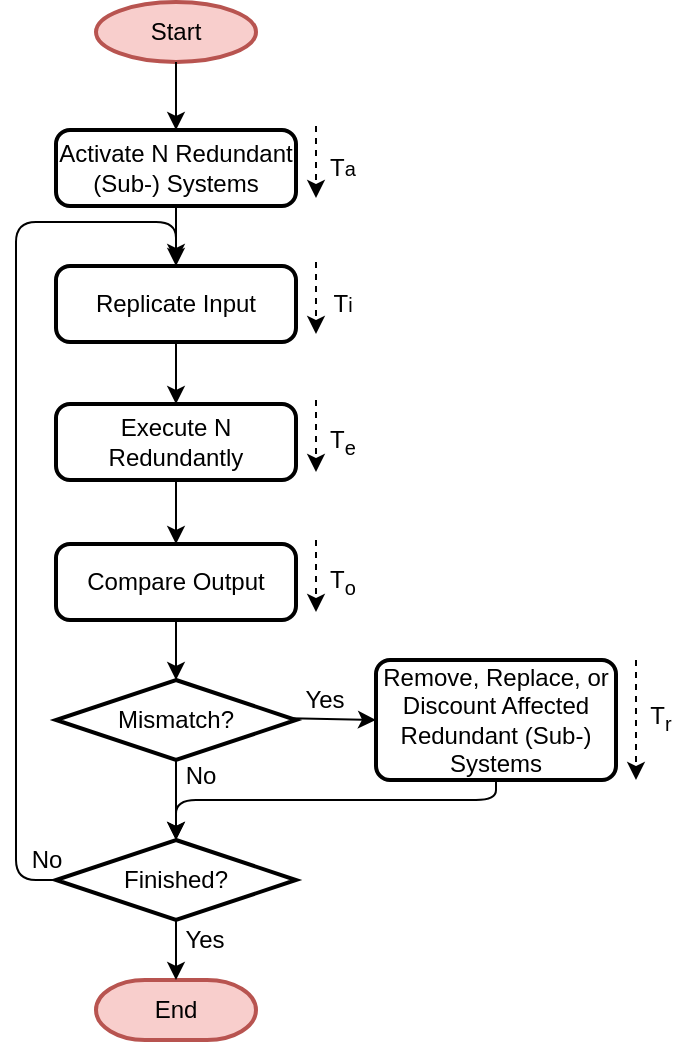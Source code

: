 <mxfile version="13.0.9" type="device"><diagram id="C5RBs43oDa-KdzZeNtuy" name="Page-1"><mxGraphModel dx="786" dy="442" grid="1" gridSize="10" guides="1" tooltips="1" connect="1" arrows="1" fold="1" page="1" pageScale="1" pageWidth="827" pageHeight="1169" math="0" shadow="0"><root><mxCell id="WIyWlLk6GJQsqaUBKTNV-0"/><mxCell id="WIyWlLk6GJQsqaUBKTNV-1" parent="WIyWlLk6GJQsqaUBKTNV-0"/><mxCell id="gS6o8VqeqXPsHkakJWrJ-0" value="Start" style="strokeWidth=2;html=1;shape=mxgraph.flowchart.start_1;whiteSpace=wrap;fillColor=#f8cecc;strokeColor=#b85450;" parent="WIyWlLk6GJQsqaUBKTNV-1" vertex="1"><mxGeometry x="300" y="50" width="80" height="30" as="geometry"/></mxCell><mxCell id="gS6o8VqeqXPsHkakJWrJ-3" value="Compare Output" style="rounded=1;whiteSpace=wrap;html=1;absoluteArcSize=1;arcSize=14;strokeWidth=2;" parent="WIyWlLk6GJQsqaUBKTNV-1" vertex="1"><mxGeometry x="280" y="321" width="120" height="38" as="geometry"/></mxCell><mxCell id="gS6o8VqeqXPsHkakJWrJ-11" value="End" style="strokeWidth=2;html=1;shape=mxgraph.flowchart.terminator;whiteSpace=wrap;fillColor=#f8cecc;strokeColor=#b85450;" parent="WIyWlLk6GJQsqaUBKTNV-1" vertex="1"><mxGeometry x="300" y="539" width="80" height="30" as="geometry"/></mxCell><mxCell id="gS6o8VqeqXPsHkakJWrJ-13" value="Remove, Replace, or Discount Affected Redundant (Sub-) Systems" style="rounded=1;whiteSpace=wrap;html=1;absoluteArcSize=1;arcSize=14;strokeWidth=2;" parent="WIyWlLk6GJQsqaUBKTNV-1" vertex="1"><mxGeometry x="440" y="379" width="120" height="60" as="geometry"/></mxCell><mxCell id="gS6o8VqeqXPsHkakJWrJ-15" value="" style="endArrow=classic;html=1;exitX=0.5;exitY=1;exitDx=0;exitDy=0;exitPerimeter=0;entryX=0.5;entryY=0;entryDx=0;entryDy=0;" parent="WIyWlLk6GJQsqaUBKTNV-1" source="gS6o8VqeqXPsHkakJWrJ-0" target="4HHzeoG72XD0Ws-RnGG3-0" edge="1"><mxGeometry width="50" height="50" relative="1" as="geometry"><mxPoint x="350" y="80" as="sourcePoint"/><mxPoint x="370" y="102" as="targetPoint"/></mxGeometry></mxCell><mxCell id="gS6o8VqeqXPsHkakJWrJ-19" value="" style="endArrow=classic;html=1;exitX=0.5;exitY=1;exitDx=0;exitDy=0;entryX=0.5;entryY=0;entryDx=0;entryDy=0;entryPerimeter=0;" parent="WIyWlLk6GJQsqaUBKTNV-1" source="gS6o8VqeqXPsHkakJWrJ-3" target="ICovKSawRmAeMIJ5vwR8-3" edge="1"><mxGeometry width="50" height="50" relative="1" as="geometry"><mxPoint x="320" y="419" as="sourcePoint"/><mxPoint x="380" y="429" as="targetPoint"/></mxGeometry></mxCell><mxCell id="gS6o8VqeqXPsHkakJWrJ-21" value="" style="endArrow=classic;html=1;exitX=0.5;exitY=1;exitDx=0;exitDy=0;exitPerimeter=0;entryX=0.5;entryY=0;entryDx=0;entryDy=0;entryPerimeter=0;" parent="WIyWlLk6GJQsqaUBKTNV-1" source="ICovKSawRmAeMIJ5vwR8-11" target="gS6o8VqeqXPsHkakJWrJ-11" edge="1"><mxGeometry width="50" height="50" relative="1" as="geometry"><mxPoint x="350" y="529" as="sourcePoint"/><mxPoint x="580" y="329" as="targetPoint"/></mxGeometry></mxCell><mxCell id="gS6o8VqeqXPsHkakJWrJ-22" value="" style="endArrow=classic;html=1;exitX=0.925;exitY=0.475;exitDx=0;exitDy=0;exitPerimeter=0;entryX=0;entryY=0.5;entryDx=0;entryDy=0;" parent="WIyWlLk6GJQsqaUBKTNV-1" source="ICovKSawRmAeMIJ5vwR8-3" target="gS6o8VqeqXPsHkakJWrJ-13" edge="1"><mxGeometry width="50" height="50" relative="1" as="geometry"><mxPoint x="390" y="464.5" as="sourcePoint"/><mxPoint x="580" y="414.5" as="targetPoint"/></mxGeometry></mxCell><mxCell id="ICovKSawRmAeMIJ5vwR8-3" value="Mismatch?" style="strokeWidth=2;html=1;shape=mxgraph.flowchart.decision;whiteSpace=wrap;" parent="WIyWlLk6GJQsqaUBKTNV-1" vertex="1"><mxGeometry x="280" y="389" width="120" height="40" as="geometry"/></mxCell><mxCell id="ICovKSawRmAeMIJ5vwR8-11" value="Finished?" style="strokeWidth=2;html=1;shape=mxgraph.flowchart.decision;whiteSpace=wrap;" parent="WIyWlLk6GJQsqaUBKTNV-1" vertex="1"><mxGeometry x="280" y="469" width="120" height="40" as="geometry"/></mxCell><mxCell id="ICovKSawRmAeMIJ5vwR8-12" value="" style="endArrow=classic;html=1;exitX=0.5;exitY=1;exitDx=0;exitDy=0;exitPerimeter=0;entryX=0.5;entryY=0;entryDx=0;entryDy=0;entryPerimeter=0;" parent="WIyWlLk6GJQsqaUBKTNV-1" source="ICovKSawRmAeMIJ5vwR8-3" target="ICovKSawRmAeMIJ5vwR8-11" edge="1"><mxGeometry width="50" height="50" relative="1" as="geometry"><mxPoint x="340" y="499" as="sourcePoint"/><mxPoint x="580" y="419" as="targetPoint"/></mxGeometry></mxCell><mxCell id="ICovKSawRmAeMIJ5vwR8-27" value="" style="endArrow=classic;html=1;exitX=0;exitY=0.5;exitDx=0;exitDy=0;exitPerimeter=0;entryX=0.5;entryY=0;entryDx=0;entryDy=0;" parent="WIyWlLk6GJQsqaUBKTNV-1" source="ICovKSawRmAeMIJ5vwR8-11" target="WEynMB3wdTnk5NjiYUs9-8" edge="1"><mxGeometry width="50" height="50" relative="1" as="geometry"><mxPoint x="240" y="429" as="sourcePoint"/><mxPoint x="380" y="239" as="targetPoint"/><Array as="points"><mxPoint x="260" y="489"/><mxPoint x="260" y="160"/><mxPoint x="340" y="160"/></Array></mxGeometry></mxCell><mxCell id="ICovKSawRmAeMIJ5vwR8-33" value="" style="endArrow=classic;html=1;dashed=1;" parent="WIyWlLk6GJQsqaUBKTNV-1" edge="1"><mxGeometry width="50" height="50" relative="1" as="geometry"><mxPoint x="410" y="319" as="sourcePoint"/><mxPoint x="410" y="355" as="targetPoint"/></mxGeometry></mxCell><mxCell id="Xj0JjOck6uxf-qbpshgx-6" value="" style="endArrow=classic;html=1;exitX=0.5;exitY=1;exitDx=0;exitDy=0;entryX=0.5;entryY=0;entryDx=0;entryDy=0;entryPerimeter=0;" parent="WIyWlLk6GJQsqaUBKTNV-1" source="gS6o8VqeqXPsHkakJWrJ-13" target="ICovKSawRmAeMIJ5vwR8-11" edge="1"><mxGeometry width="50" height="50" relative="1" as="geometry"><mxPoint x="500" y="505" as="sourcePoint"/><mxPoint x="430" y="489" as="targetPoint"/><Array as="points"><mxPoint x="500" y="449"/><mxPoint x="340" y="449"/></Array></mxGeometry></mxCell><mxCell id="bqIy7C-xzIqh9TK-yOBw-0" value="No" style="text;html=1;align=center;verticalAlign=middle;resizable=0;points=[];autosize=1;" parent="WIyWlLk6GJQsqaUBKTNV-1" vertex="1"><mxGeometry x="260" y="469" width="30" height="20" as="geometry"/></mxCell><mxCell id="bqIy7C-xzIqh9TK-yOBw-1" value="Yes" style="text;html=1;align=center;verticalAlign=middle;resizable=0;points=[];autosize=1;" parent="WIyWlLk6GJQsqaUBKTNV-1" vertex="1"><mxGeometry x="334" y="509" width="40" height="20" as="geometry"/></mxCell><mxCell id="bqIy7C-xzIqh9TK-yOBw-2" value="No" style="text;html=1;align=center;verticalAlign=middle;resizable=0;points=[];autosize=1;" parent="WIyWlLk6GJQsqaUBKTNV-1" vertex="1"><mxGeometry x="337" y="427" width="30" height="20" as="geometry"/></mxCell><mxCell id="bqIy7C-xzIqh9TK-yOBw-3" value="Yes" style="text;html=1;align=center;verticalAlign=middle;resizable=0;points=[];autosize=1;" parent="WIyWlLk6GJQsqaUBKTNV-1" vertex="1"><mxGeometry x="394" y="389" width="40" height="20" as="geometry"/></mxCell><mxCell id="bqIy7C-xzIqh9TK-yOBw-4" value="T&lt;sub&gt;o&lt;/sub&gt;" style="text;html=1;align=center;verticalAlign=middle;resizable=0;points=[];autosize=1;" parent="WIyWlLk6GJQsqaUBKTNV-1" vertex="1"><mxGeometry x="408" y="330" width="30" height="20" as="geometry"/></mxCell><mxCell id="4HHzeoG72XD0Ws-RnGG3-0" value="Activate N Redundant&lt;br&gt;(Sub-) Systems" style="rounded=1;whiteSpace=wrap;html=1;absoluteArcSize=1;arcSize=14;strokeWidth=2;" parent="WIyWlLk6GJQsqaUBKTNV-1" vertex="1"><mxGeometry x="280" y="114" width="120" height="38" as="geometry"/></mxCell><mxCell id="4HHzeoG72XD0Ws-RnGG3-1" value="" style="endArrow=classic;html=1;exitX=0.5;exitY=1;exitDx=0;exitDy=0;entryX=0.5;entryY=0;entryDx=0;entryDy=0;" parent="WIyWlLk6GJQsqaUBKTNV-1" source="WEynMB3wdTnk5NjiYUs9-8" target="NpgB6STvkTkKe7bPfkCn-0" edge="1"><mxGeometry width="50" height="50" relative="1" as="geometry"><mxPoint x="350" y="157" as="sourcePoint"/><mxPoint x="380" y="239" as="targetPoint"/></mxGeometry></mxCell><mxCell id="4HHzeoG72XD0Ws-RnGG3-6" value="" style="endArrow=classic;html=1;dashed=1;" parent="WIyWlLk6GJQsqaUBKTNV-1" edge="1"><mxGeometry width="50" height="50" relative="1" as="geometry"><mxPoint x="410" y="112" as="sourcePoint"/><mxPoint x="410" y="148" as="targetPoint"/></mxGeometry></mxCell><mxCell id="4HHzeoG72XD0Ws-RnGG3-7" value="T&lt;font size=&quot;1&quot;&gt;a&lt;/font&gt;" style="text;html=1;align=center;verticalAlign=middle;resizable=0;points=[];autosize=1;" parent="WIyWlLk6GJQsqaUBKTNV-1" vertex="1"><mxGeometry x="408" y="123" width="30" height="20" as="geometry"/></mxCell><mxCell id="4HHzeoG72XD0Ws-RnGG3-11" value="" style="endArrow=classic;html=1;dashed=1;" parent="WIyWlLk6GJQsqaUBKTNV-1" edge="1"><mxGeometry width="50" height="50" relative="1" as="geometry"><mxPoint x="570" y="379" as="sourcePoint"/><mxPoint x="570" y="439" as="targetPoint"/></mxGeometry></mxCell><mxCell id="4HHzeoG72XD0Ws-RnGG3-12" value="T&lt;sub&gt;r&lt;/sub&gt;" style="text;html=1;align=center;verticalAlign=middle;resizable=0;points=[];autosize=1;" parent="WIyWlLk6GJQsqaUBKTNV-1" vertex="1"><mxGeometry x="567" y="398" width="30" height="20" as="geometry"/></mxCell><mxCell id="NpgB6STvkTkKe7bPfkCn-0" value="Execute N Redundantly" style="rounded=1;whiteSpace=wrap;html=1;absoluteArcSize=1;arcSize=14;strokeWidth=2;" parent="WIyWlLk6GJQsqaUBKTNV-1" vertex="1"><mxGeometry x="280" y="251" width="120" height="38" as="geometry"/></mxCell><mxCell id="NpgB6STvkTkKe7bPfkCn-1" value="" style="endArrow=classic;html=1;dashed=1;" parent="WIyWlLk6GJQsqaUBKTNV-1" edge="1"><mxGeometry width="50" height="50" relative="1" as="geometry"><mxPoint x="410" y="249" as="sourcePoint"/><mxPoint x="410" y="285" as="targetPoint"/></mxGeometry></mxCell><mxCell id="NpgB6STvkTkKe7bPfkCn-2" value="T&lt;sub&gt;e&lt;/sub&gt;" style="text;html=1;align=center;verticalAlign=middle;resizable=0;points=[];autosize=1;" parent="WIyWlLk6GJQsqaUBKTNV-1" vertex="1"><mxGeometry x="408" y="260" width="30" height="20" as="geometry"/></mxCell><mxCell id="NpgB6STvkTkKe7bPfkCn-3" value="" style="endArrow=classic;html=1;exitX=0.5;exitY=1;exitDx=0;exitDy=0;entryX=0.5;entryY=0;entryDx=0;entryDy=0;" parent="WIyWlLk6GJQsqaUBKTNV-1" source="NpgB6STvkTkKe7bPfkCn-0" target="gS6o8VqeqXPsHkakJWrJ-3" edge="1"><mxGeometry width="50" height="50" relative="1" as="geometry"><mxPoint x="380" y="379" as="sourcePoint"/><mxPoint x="340" y="319" as="targetPoint"/></mxGeometry></mxCell><mxCell id="WEynMB3wdTnk5NjiYUs9-8" value="Replicate Input" style="rounded=1;whiteSpace=wrap;html=1;absoluteArcSize=1;arcSize=14;strokeWidth=2;" parent="WIyWlLk6GJQsqaUBKTNV-1" vertex="1"><mxGeometry x="280" y="182" width="120" height="38" as="geometry"/></mxCell><mxCell id="WEynMB3wdTnk5NjiYUs9-9" value="" style="endArrow=classic;html=1;dashed=1;" parent="WIyWlLk6GJQsqaUBKTNV-1" edge="1"><mxGeometry width="50" height="50" relative="1" as="geometry"><mxPoint x="410" y="180" as="sourcePoint"/><mxPoint x="410" y="216" as="targetPoint"/></mxGeometry></mxCell><mxCell id="WEynMB3wdTnk5NjiYUs9-10" value="T&lt;font size=&quot;1&quot;&gt;i&lt;/font&gt;" style="text;html=1;align=center;verticalAlign=middle;resizable=0;points=[];autosize=1;" parent="WIyWlLk6GJQsqaUBKTNV-1" vertex="1"><mxGeometry x="408" y="191" width="30" height="20" as="geometry"/></mxCell><mxCell id="WEynMB3wdTnk5NjiYUs9-11" value="" style="endArrow=classic;html=1;exitX=0.5;exitY=1;exitDx=0;exitDy=0;" parent="WIyWlLk6GJQsqaUBKTNV-1" source="4HHzeoG72XD0Ws-RnGG3-0" edge="1"><mxGeometry width="50" height="50" relative="1" as="geometry"><mxPoint x="450" y="210" as="sourcePoint"/><mxPoint x="340" y="180" as="targetPoint"/></mxGeometry></mxCell></root></mxGraphModel></diagram></mxfile>